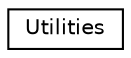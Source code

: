 digraph "Graphical Class Hierarchy"
{
 // LATEX_PDF_SIZE
  edge [fontname="Helvetica",fontsize="10",labelfontname="Helvetica",labelfontsize="10"];
  node [fontname="Helvetica",fontsize="10",shape=record];
  rankdir="LR";
  Node0 [label="Utilities",height=0.2,width=0.4,color="black", fillcolor="white", style="filled",URL="$classUtilities.html",tooltip="Classe Utilities."];
}
